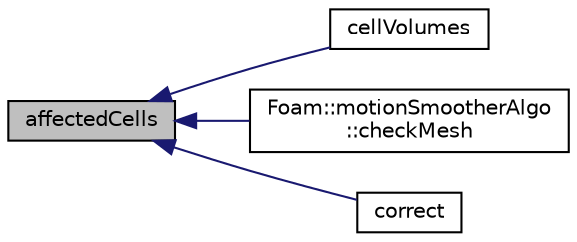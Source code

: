 digraph "affectedCells"
{
  bgcolor="transparent";
  edge [fontname="Helvetica",fontsize="10",labelfontname="Helvetica",labelfontsize="10"];
  node [fontname="Helvetica",fontsize="10",shape=record];
  rankdir="LR";
  Node1132 [label="affectedCells",height=0.2,width=0.4,color="black", fillcolor="grey75", style="filled", fontcolor="black"];
  Node1132 -> Node1133 [dir="back",color="midnightblue",fontsize="10",style="solid",fontname="Helvetica"];
  Node1133 [label="cellVolumes",height=0.2,width=0.4,color="black",URL="$a22309.html#abead6b42c36ac9c1a86fb2707b304a2f"];
  Node1132 -> Node1134 [dir="back",color="midnightblue",fontsize="10",style="solid",fontname="Helvetica"];
  Node1134 [label="Foam::motionSmootherAlgo\l::checkMesh",height=0.2,width=0.4,color="black",URL="$a22297.html#aa9f61ed4ec6238efaec747b27fa0143c",tooltip="Check part of mesh including baffles with mesh settings in dict. "];
  Node1132 -> Node1135 [dir="back",color="midnightblue",fontsize="10",style="solid",fontname="Helvetica"];
  Node1135 [label="correct",height=0.2,width=0.4,color="black",URL="$a22309.html#aeed5a518f187ef6c2eec874ebcf8df29",tooltip="Recalculate on selected faces. Recalculates cell properties. "];
}
